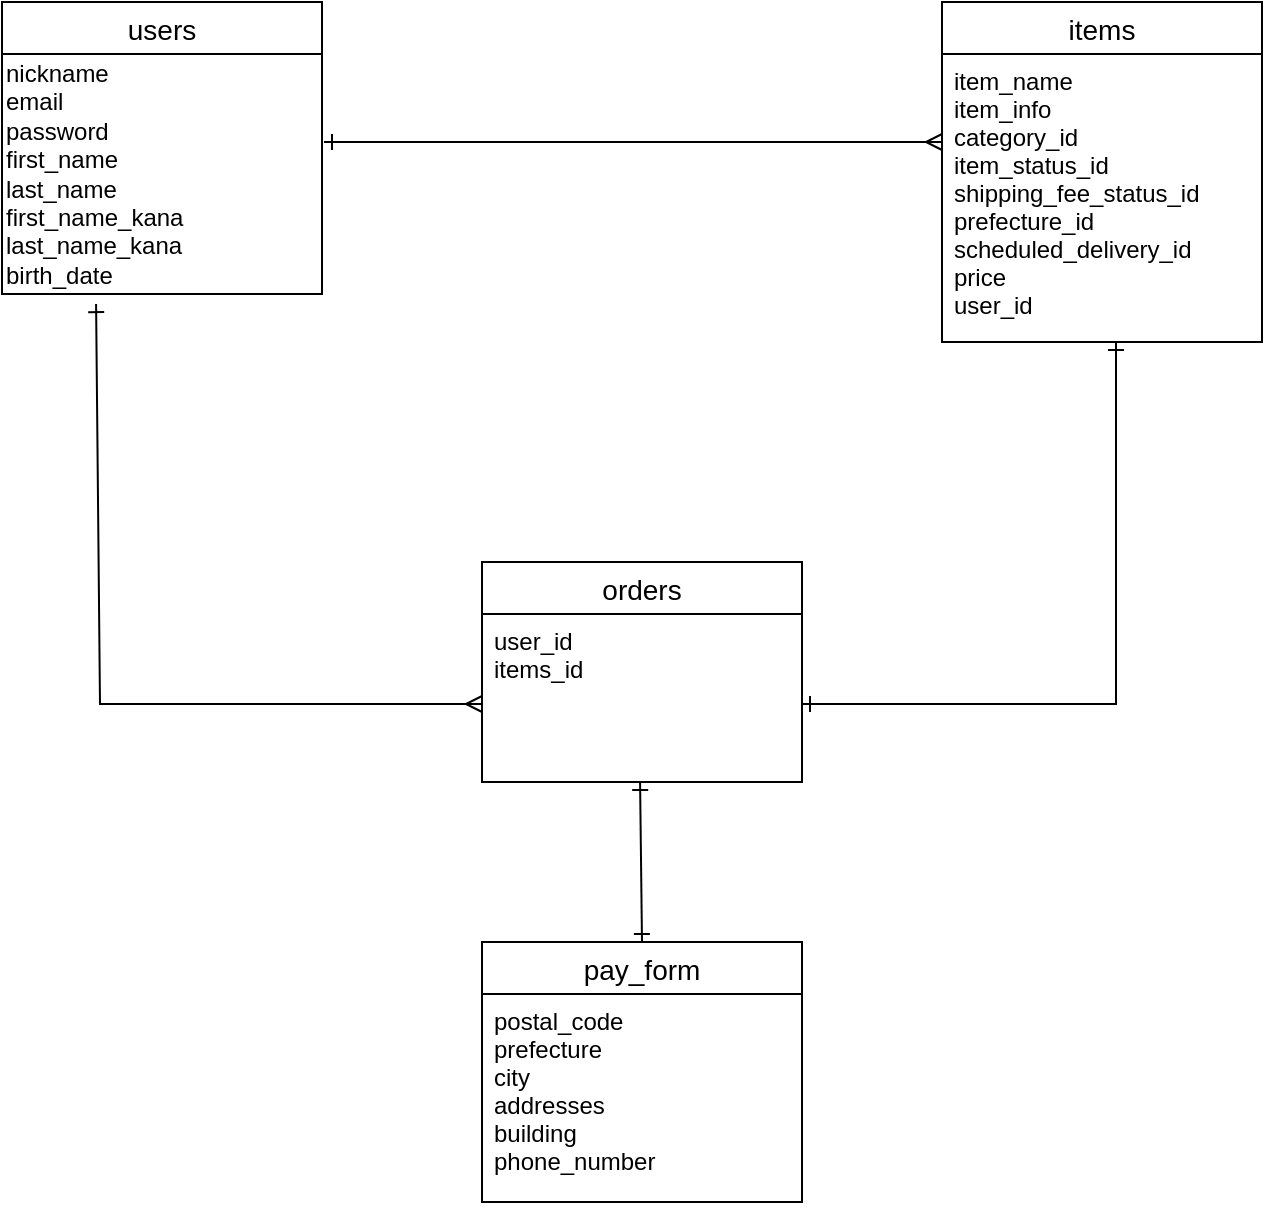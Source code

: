 <mxfile>
    <diagram id="lNlvUwaZA7PZyG0UZZQW" name="ページ1">
        <mxGraphModel dx="898" dy="680" grid="1" gridSize="10" guides="1" tooltips="1" connect="1" arrows="1" fold="1" page="1" pageScale="1" pageWidth="827" pageHeight="1169" math="0" shadow="0">
            <root>
                <mxCell id="0"/>
                <mxCell id="1" parent="0"/>
                <mxCell id="58" value="items" style="swimlane;fontStyle=0;childLayout=stackLayout;horizontal=1;startSize=26;horizontalStack=0;resizeParent=1;resizeParentMax=0;resizeLast=0;collapsible=1;marginBottom=0;align=center;fontSize=14;" parent="1" vertex="1">
                    <mxGeometry x="510" y="40" width="160" height="170" as="geometry"/>
                </mxCell>
                <mxCell id="60" value="item_name&#10;item_info&#10;category_id&#10;item_status_id&#10;shipping_fee_status_id&#10;prefecture_id&#10;scheduled_delivery_id&#10;price&#10;user_id" style="text;strokeColor=none;fillColor=none;spacingLeft=4;spacingRight=4;overflow=hidden;rotatable=0;points=[[0,0.5],[1,0.5]];portConstraint=eastwest;fontSize=12;" parent="58" vertex="1">
                    <mxGeometry y="26" width="160" height="144" as="geometry"/>
                </mxCell>
                <mxCell id="79" style="edgeStyle=none;html=1;strokeColor=default;rounded=0;targetPerimeterSpacing=0;endSize=6;startArrow=ERmany;startFill=0;endArrow=ERone;endFill=0;" parent="1" edge="1">
                    <mxGeometry relative="1" as="geometry">
                        <mxPoint x="201" y="110" as="targetPoint"/>
                        <Array as="points"/>
                        <mxPoint x="510" y="110" as="sourcePoint"/>
                    </mxGeometry>
                </mxCell>
                <mxCell id="84" value="users" style="swimlane;fontStyle=0;childLayout=stackLayout;horizontal=1;startSize=26;horizontalStack=0;resizeParent=1;resizeParentMax=0;resizeLast=0;collapsible=1;marginBottom=0;align=center;fontSize=14;" parent="1" vertex="1">
                    <mxGeometry x="40" y="40" width="160" height="146" as="geometry">
                        <mxRectangle x="40" y="40" width="70" height="26" as="alternateBounds"/>
                    </mxGeometry>
                </mxCell>
                <mxCell id="101" value="nickname&lt;br&gt;email&lt;br&gt;password&lt;br&gt;first_name&lt;br&gt;last_name&lt;br&gt;first_name_kana&lt;br&gt;last_name_kana&lt;br&gt;birth_date" style="text;html=1;align=left;verticalAlign=middle;resizable=0;points=[];autosize=1;strokeColor=none;fillColor=none;" parent="84" vertex="1">
                    <mxGeometry y="26" width="160" height="120" as="geometry"/>
                </mxCell>
                <mxCell id="88" value="orders" style="swimlane;fontStyle=0;childLayout=stackLayout;horizontal=1;startSize=26;horizontalStack=0;resizeParent=1;resizeParentMax=0;resizeLast=0;collapsible=1;marginBottom=0;align=center;fontSize=14;" parent="1" vertex="1">
                    <mxGeometry x="280" y="320" width="160" height="110" as="geometry"/>
                </mxCell>
                <mxCell id="92" style="edgeStyle=none;rounded=0;html=1;startArrow=ERmany;startFill=0;endArrow=ERone;endFill=0;endSize=6;targetPerimeterSpacing=0;strokeColor=default;entryX=0.294;entryY=1.042;entryDx=0;entryDy=0;entryPerimeter=0;" parent="1" target="101" edge="1">
                    <mxGeometry relative="1" as="geometry">
                        <Array as="points">
                            <mxPoint x="89" y="391"/>
                        </Array>
                        <mxPoint x="280" y="391" as="sourcePoint"/>
                        <mxPoint x="70" y="240" as="targetPoint"/>
                    </mxGeometry>
                </mxCell>
                <mxCell id="93" style="edgeStyle=none;rounded=0;html=1;startArrow=ERone;startFill=0;endArrow=ERone;endFill=0;endSize=6;targetPerimeterSpacing=0;strokeColor=default;" parent="1" edge="1">
                    <mxGeometry relative="1" as="geometry">
                        <Array as="points">
                            <mxPoint x="597" y="391"/>
                        </Array>
                        <mxPoint x="440" y="391" as="sourcePoint"/>
                        <mxPoint x="597" y="210" as="targetPoint"/>
                    </mxGeometry>
                </mxCell>
                <mxCell id="106" style="edgeStyle=none;html=1;exitX=0.5;exitY=0;exitDx=0;exitDy=0;entryX=0.494;entryY=1;entryDx=0;entryDy=0;entryPerimeter=0;startArrow=ERone;startFill=0;endArrow=ERone;endFill=0;" parent="1" source="102" target="90" edge="1">
                    <mxGeometry relative="1" as="geometry"/>
                </mxCell>
                <mxCell id="102" value="pay_form" style="swimlane;fontStyle=0;childLayout=stackLayout;horizontal=1;startSize=26;horizontalStack=0;resizeParent=1;resizeParentMax=0;resizeLast=0;collapsible=1;marginBottom=0;align=center;fontSize=14;" parent="1" vertex="1">
                    <mxGeometry x="280" y="510" width="160" height="130" as="geometry"/>
                </mxCell>
                <mxCell id="103" value="postal_code&#10;prefecture&#10;city&#10;addresses&#10;building&#10;phone_number" style="text;strokeColor=none;fillColor=none;spacingLeft=4;spacingRight=4;overflow=hidden;rotatable=0;points=[[0,0.5],[1,0.5]];portConstraint=eastwest;fontSize=12;" parent="102" vertex="1">
                    <mxGeometry y="26" width="160" height="104" as="geometry"/>
                </mxCell>
                <mxCell id="90" value="user_id&#10;items_id" style="text;strokeColor=none;fillColor=none;spacingLeft=4;spacingRight=4;overflow=hidden;rotatable=0;points=[[0,0.5],[1,0.5]];portConstraint=eastwest;fontSize=12;" parent="1" vertex="1">
                    <mxGeometry x="280" y="346" width="160" height="84" as="geometry"/>
                </mxCell>
            </root>
        </mxGraphModel>
    </diagram>
</mxfile>